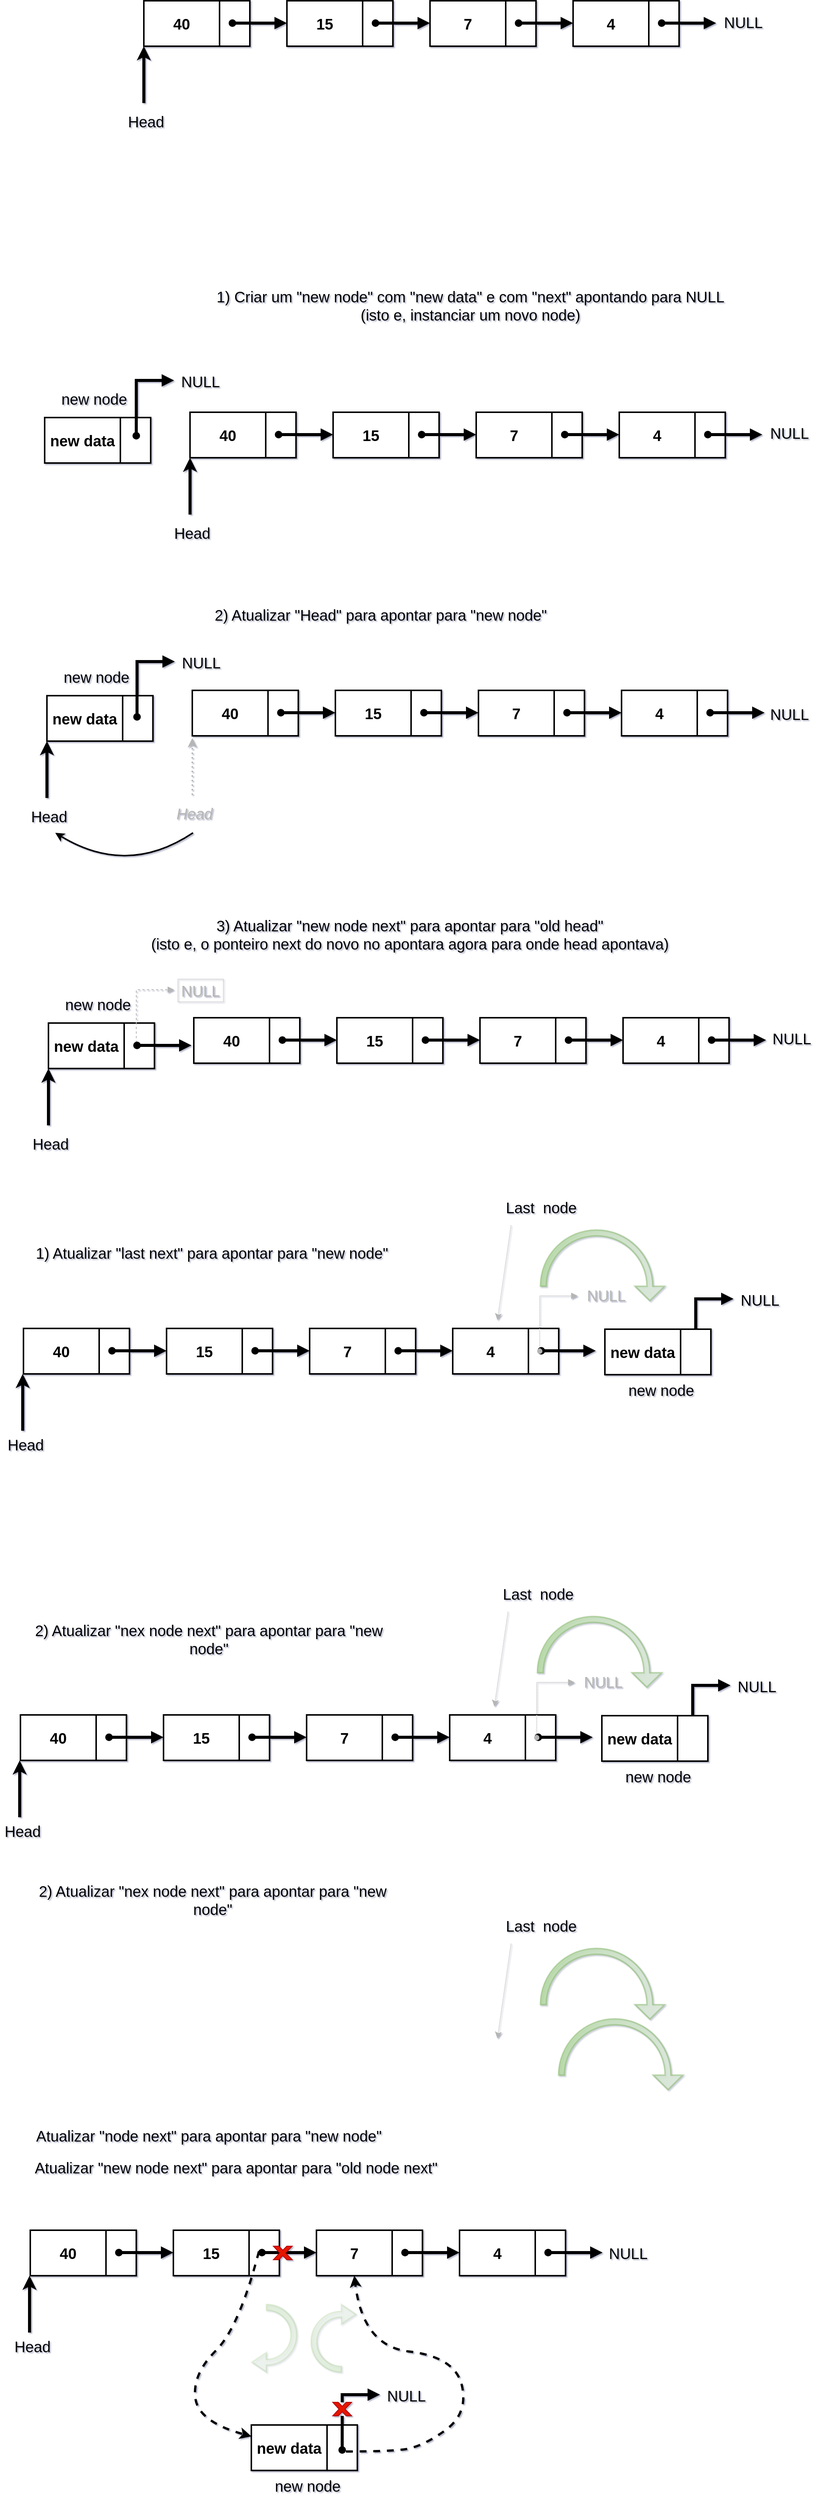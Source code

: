 <mxfile version="15.5.4" type="embed"><diagram id="-Kn3t5EciEPvUc-Hu51d" name="Page-1"><mxGraphModel dx="1991" dy="1128" grid="0" gridSize="9" guides="1" tooltips="1" connect="1" arrows="1" fold="1" page="0" pageScale="1" pageWidth="827" pageHeight="1169" background="#ffffff" math="0" shadow="1"><root><mxCell id="0"/><mxCell id="1" parent="0"/><mxCell id="31" value="" style="group" vertex="1" connectable="0" parent="1"><mxGeometry x="-16" y="-144" width="783" height="174" as="geometry"/></mxCell><mxCell id="10" value="" style="group" vertex="1" connectable="0" parent="31"><mxGeometry x="27" width="189" height="60" as="geometry"/></mxCell><mxCell id="4" value="" style="group" vertex="1" connectable="0" parent="10"><mxGeometry width="140" height="60" as="geometry"/></mxCell><mxCell id="2" value="" style="rounded=0;whiteSpace=wrap;html=1;strokeColor=#000000;fillColor=#FFFFFF;strokeWidth=2;" vertex="1" parent="4"><mxGeometry x="100" width="40" height="60" as="geometry"/></mxCell><mxCell id="3" value="&lt;font color=&quot;#000000&quot; size=&quot;1&quot;&gt;&lt;b style=&quot;font-size: 20px&quot;&gt;40&lt;/b&gt;&lt;/font&gt;" style="rounded=0;whiteSpace=wrap;html=1;fillColor=#FFFFFF;strokeColor=#000000;strokeWidth=2;" vertex="1" parent="4"><mxGeometry width="100" height="60" as="geometry"/></mxCell><mxCell id="9" value="" style="endArrow=block;html=1;rounded=0;strokeColor=#000000;strokeWidth=4;startArrow=oval;startFill=1;endFill=1;" edge="1" parent="10"><mxGeometry width="50" height="50" relative="1" as="geometry"><mxPoint x="117" y="29.5" as="sourcePoint"/><mxPoint x="189" y="29.5" as="targetPoint"/></mxGeometry></mxCell><mxCell id="11" value="" style="group" vertex="1" connectable="0" parent="31"><mxGeometry x="216" width="189" height="60" as="geometry"/></mxCell><mxCell id="12" value="" style="group" vertex="1" connectable="0" parent="11"><mxGeometry width="140" height="60" as="geometry"/></mxCell><mxCell id="13" value="" style="rounded=0;whiteSpace=wrap;html=1;strokeColor=#000000;fillColor=#FFFFFF;strokeWidth=2;" vertex="1" parent="12"><mxGeometry x="100" width="40" height="60" as="geometry"/></mxCell><mxCell id="14" value="&lt;font color=&quot;#000000&quot; size=&quot;1&quot;&gt;&lt;b style=&quot;font-size: 20px&quot;&gt;15&lt;/b&gt;&lt;/font&gt;" style="rounded=0;whiteSpace=wrap;html=1;fillColor=#FFFFFF;strokeColor=#000000;strokeWidth=2;" vertex="1" parent="12"><mxGeometry width="100" height="60" as="geometry"/></mxCell><mxCell id="15" value="" style="endArrow=block;html=1;rounded=0;strokeColor=#000000;strokeWidth=4;startArrow=oval;startFill=1;endFill=1;" edge="1" parent="11"><mxGeometry width="50" height="50" relative="1" as="geometry"><mxPoint x="117" y="29.5" as="sourcePoint"/><mxPoint x="189" y="29.5" as="targetPoint"/></mxGeometry></mxCell><mxCell id="16" value="" style="group" vertex="1" connectable="0" parent="31"><mxGeometry x="405" width="189" height="60" as="geometry"/></mxCell><mxCell id="17" value="" style="group" vertex="1" connectable="0" parent="16"><mxGeometry width="140" height="60" as="geometry"/></mxCell><mxCell id="18" value="" style="rounded=0;whiteSpace=wrap;html=1;strokeColor=#000000;fillColor=#FFFFFF;strokeWidth=2;" vertex="1" parent="17"><mxGeometry x="100" width="40" height="60" as="geometry"/></mxCell><mxCell id="19" value="&lt;font color=&quot;#000000&quot; size=&quot;1&quot;&gt;&lt;b style=&quot;font-size: 20px&quot;&gt;7&lt;/b&gt;&lt;/font&gt;" style="rounded=0;whiteSpace=wrap;html=1;fillColor=#FFFFFF;strokeColor=#000000;strokeWidth=2;" vertex="1" parent="17"><mxGeometry width="100" height="60" as="geometry"/></mxCell><mxCell id="20" value="" style="endArrow=block;html=1;rounded=0;strokeColor=#000000;strokeWidth=4;startArrow=oval;startFill=1;endFill=1;" edge="1" parent="16"><mxGeometry width="50" height="50" relative="1" as="geometry"><mxPoint x="117" y="29.5" as="sourcePoint"/><mxPoint x="189" y="29.5" as="targetPoint"/></mxGeometry></mxCell><mxCell id="21" value="" style="group" vertex="1" connectable="0" parent="31"><mxGeometry x="594" width="189" height="60" as="geometry"/></mxCell><mxCell id="22" value="" style="group" vertex="1" connectable="0" parent="21"><mxGeometry width="140" height="60" as="geometry"/></mxCell><mxCell id="23" value="" style="rounded=0;whiteSpace=wrap;html=1;strokeColor=#000000;fillColor=#FFFFFF;strokeWidth=2;" vertex="1" parent="22"><mxGeometry x="100" width="40" height="60" as="geometry"/></mxCell><mxCell id="24" value="&lt;font color=&quot;#000000&quot; size=&quot;1&quot;&gt;&lt;b style=&quot;font-size: 20px&quot;&gt;4&lt;/b&gt;&lt;/font&gt;" style="rounded=0;whiteSpace=wrap;html=1;fillColor=#FFFFFF;strokeColor=#000000;strokeWidth=2;" vertex="1" parent="22"><mxGeometry width="100" height="60" as="geometry"/></mxCell><mxCell id="25" value="" style="endArrow=block;html=1;rounded=0;strokeColor=#000000;strokeWidth=4;startArrow=oval;startFill=1;endFill=1;" edge="1" parent="21"><mxGeometry width="50" height="50" relative="1" as="geometry"><mxPoint x="117" y="29.5" as="sourcePoint"/><mxPoint x="189" y="29.5" as="targetPoint"/></mxGeometry></mxCell><mxCell id="26" value="" style="endArrow=classic;html=1;rounded=0;fontSize=20;fontColor=#000000;strokeColor=#000000;strokeWidth=4;" edge="1" parent="31"><mxGeometry width="50" height="50" relative="1" as="geometry"><mxPoint x="27" y="135" as="sourcePoint"/><mxPoint x="27" y="60" as="targetPoint"/></mxGeometry></mxCell><mxCell id="27" value="Head" style="text;html=1;strokeColor=none;fillColor=none;align=center;verticalAlign=middle;whiteSpace=wrap;rounded=0;fontSize=20;fontColor=#000000;" vertex="1" parent="31"><mxGeometry y="144" width="60" height="30" as="geometry"/></mxCell><mxCell id="71" value="" style="group" vertex="1" connectable="0" parent="1"><mxGeometry x="-120" y="366" width="948" height="207" as="geometry"/></mxCell><mxCell id="33" value="" style="group" vertex="1" connectable="0" parent="71"><mxGeometry x="165" y="33" width="783" height="174" as="geometry"/></mxCell><mxCell id="34" value="" style="group" vertex="1" connectable="0" parent="33"><mxGeometry x="27" width="189" height="60" as="geometry"/></mxCell><mxCell id="35" value="" style="group" vertex="1" connectable="0" parent="34"><mxGeometry width="140" height="60" as="geometry"/></mxCell><mxCell id="36" value="" style="rounded=0;whiteSpace=wrap;html=1;strokeColor=#000000;fillColor=#FFFFFF;strokeWidth=2;" vertex="1" parent="35"><mxGeometry x="100" width="40" height="60" as="geometry"/></mxCell><mxCell id="37" value="&lt;font color=&quot;#000000&quot; size=&quot;1&quot;&gt;&lt;b style=&quot;font-size: 20px&quot;&gt;40&lt;/b&gt;&lt;/font&gt;" style="rounded=0;whiteSpace=wrap;html=1;fillColor=#FFFFFF;strokeColor=#000000;strokeWidth=2;" vertex="1" parent="35"><mxGeometry width="100" height="60" as="geometry"/></mxCell><mxCell id="38" value="" style="endArrow=block;html=1;rounded=0;strokeColor=#000000;strokeWidth=4;startArrow=oval;startFill=1;endFill=1;" edge="1" parent="34"><mxGeometry width="50" height="50" relative="1" as="geometry"><mxPoint x="117" y="29.5" as="sourcePoint"/><mxPoint x="189" y="29.5" as="targetPoint"/></mxGeometry></mxCell><mxCell id="39" value="" style="group" vertex="1" connectable="0" parent="33"><mxGeometry x="216" width="189" height="60" as="geometry"/></mxCell><mxCell id="40" value="" style="group" vertex="1" connectable="0" parent="39"><mxGeometry width="140" height="60" as="geometry"/></mxCell><mxCell id="41" value="" style="rounded=0;whiteSpace=wrap;html=1;strokeColor=#000000;fillColor=#FFFFFF;strokeWidth=2;" vertex="1" parent="40"><mxGeometry x="100" width="40" height="60" as="geometry"/></mxCell><mxCell id="42" value="&lt;font color=&quot;#000000&quot; size=&quot;1&quot;&gt;&lt;b style=&quot;font-size: 20px&quot;&gt;15&lt;/b&gt;&lt;/font&gt;" style="rounded=0;whiteSpace=wrap;html=1;fillColor=#FFFFFF;strokeColor=#000000;strokeWidth=2;" vertex="1" parent="40"><mxGeometry width="100" height="60" as="geometry"/></mxCell><mxCell id="43" value="" style="endArrow=block;html=1;rounded=0;strokeColor=#000000;strokeWidth=4;startArrow=oval;startFill=1;endFill=1;" edge="1" parent="39"><mxGeometry width="50" height="50" relative="1" as="geometry"><mxPoint x="117" y="29.5" as="sourcePoint"/><mxPoint x="189" y="29.5" as="targetPoint"/></mxGeometry></mxCell><mxCell id="44" value="" style="group" vertex="1" connectable="0" parent="33"><mxGeometry x="405" width="189" height="60" as="geometry"/></mxCell><mxCell id="45" value="" style="group" vertex="1" connectable="0" parent="44"><mxGeometry width="140" height="60" as="geometry"/></mxCell><mxCell id="46" value="" style="rounded=0;whiteSpace=wrap;html=1;strokeColor=#000000;fillColor=#FFFFFF;strokeWidth=2;" vertex="1" parent="45"><mxGeometry x="100" width="40" height="60" as="geometry"/></mxCell><mxCell id="47" value="&lt;font color=&quot;#000000&quot; size=&quot;1&quot;&gt;&lt;b style=&quot;font-size: 20px&quot;&gt;7&lt;/b&gt;&lt;/font&gt;" style="rounded=0;whiteSpace=wrap;html=1;fillColor=#FFFFFF;strokeColor=#000000;strokeWidth=2;" vertex="1" parent="45"><mxGeometry width="100" height="60" as="geometry"/></mxCell><mxCell id="48" value="" style="endArrow=block;html=1;rounded=0;strokeColor=#000000;strokeWidth=4;startArrow=oval;startFill=1;endFill=1;" edge="1" parent="44"><mxGeometry width="50" height="50" relative="1" as="geometry"><mxPoint x="117" y="29.5" as="sourcePoint"/><mxPoint x="189" y="29.5" as="targetPoint"/></mxGeometry></mxCell><mxCell id="49" value="" style="group" vertex="1" connectable="0" parent="33"><mxGeometry x="594" width="189" height="60" as="geometry"/></mxCell><mxCell id="50" value="" style="group" vertex="1" connectable="0" parent="49"><mxGeometry width="140" height="60" as="geometry"/></mxCell><mxCell id="51" value="" style="rounded=0;whiteSpace=wrap;html=1;strokeColor=#000000;fillColor=#FFFFFF;strokeWidth=2;" vertex="1" parent="50"><mxGeometry x="100" width="40" height="60" as="geometry"/></mxCell><mxCell id="52" value="&lt;font color=&quot;#000000&quot; size=&quot;1&quot;&gt;&lt;b style=&quot;font-size: 20px&quot;&gt;4&lt;/b&gt;&lt;/font&gt;" style="rounded=0;whiteSpace=wrap;html=1;fillColor=#FFFFFF;strokeColor=#000000;strokeWidth=2;" vertex="1" parent="50"><mxGeometry width="100" height="60" as="geometry"/></mxCell><mxCell id="53" value="" style="endArrow=block;html=1;rounded=0;strokeColor=#000000;strokeWidth=4;startArrow=oval;startFill=1;endFill=1;" edge="1" parent="49"><mxGeometry width="50" height="50" relative="1" as="geometry"><mxPoint x="117" y="29.5" as="sourcePoint"/><mxPoint x="189" y="29.5" as="targetPoint"/></mxGeometry></mxCell><mxCell id="54" value="" style="endArrow=classic;html=1;rounded=0;fontSize=20;fontColor=#000000;strokeColor=#000000;strokeWidth=4;" edge="1" parent="33"><mxGeometry width="50" height="50" relative="1" as="geometry"><mxPoint x="27" y="135" as="sourcePoint"/><mxPoint x="27" y="60" as="targetPoint"/></mxGeometry></mxCell><mxCell id="55" value="Head" style="text;html=1;strokeColor=none;fillColor=none;align=center;verticalAlign=middle;whiteSpace=wrap;rounded=0;fontSize=20;fontColor=#000000;" vertex="1" parent="33"><mxGeometry y="144" width="60" height="30" as="geometry"/></mxCell><mxCell id="62" value="" style="group" vertex="1" connectable="0" parent="71"><mxGeometry y="40" width="189" height="60" as="geometry"/></mxCell><mxCell id="63" value="" style="group" vertex="1" connectable="0" parent="62"><mxGeometry width="140" height="60" as="geometry"/></mxCell><mxCell id="64" value="" style="rounded=0;whiteSpace=wrap;html=1;strokeColor=#000000;fillColor=#FFFFFF;strokeWidth=2;" vertex="1" parent="63"><mxGeometry x="100" width="40" height="60" as="geometry"/></mxCell><mxCell id="65" value="&lt;font color=&quot;#000000&quot;&gt;&lt;span style=&quot;font-size: 20px&quot;&gt;&lt;b&gt;new data&lt;/b&gt;&lt;/span&gt;&lt;/font&gt;" style="rounded=0;whiteSpace=wrap;html=1;fillColor=#FFFFFF;strokeColor=#000000;strokeWidth=2;" vertex="1" parent="63"><mxGeometry width="100" height="60" as="geometry"/></mxCell><mxCell id="70" value="new node" style="text;html=1;strokeColor=none;fillColor=none;align=center;verticalAlign=middle;whiteSpace=wrap;rounded=0;fontSize=20;fontColor=#000000;" vertex="1" parent="71"><mxGeometry x="12" width="107" height="30" as="geometry"/></mxCell><mxCell id="155" value="" style="endArrow=block;startArrow=oval;html=1;rounded=0;fontSize=20;fontColor=#B5B5B5;strokeColor=#000000;strokeWidth=4;startFill=1;endFill=1;" edge="1" parent="71"><mxGeometry width="50" height="50" relative="1" as="geometry"><mxPoint x="121" y="64" as="sourcePoint"/><mxPoint x="171" y="-9" as="targetPoint"/><Array as="points"><mxPoint x="121" y="-9"/><mxPoint x="141" y="-9"/></Array></mxGeometry></mxCell><mxCell id="105" value="3) Atualizar &quot;new node next&quot; para apontar para &quot;old head&quot;&lt;br&gt;(isto e, o ponteiro next do novo no apontara agora para onde head apontava)" style="text;html=1;strokeColor=none;fillColor=none;align=center;verticalAlign=middle;whiteSpace=wrap;rounded=0;fontSize=20;fontColor=#000000;" vertex="1" parent="1"><mxGeometry x="6" y="1073" width="713" height="30" as="geometry"/></mxCell><mxCell id="118" value="" style="group" vertex="1" connectable="0" parent="1"><mxGeometry x="-115" y="1165" width="948" height="214" as="geometry"/></mxCell><mxCell id="119" value="" style="group" vertex="1" connectable="0" parent="118"><mxGeometry x="165" y="33" width="783" height="174" as="geometry"/></mxCell><mxCell id="120" value="" style="group" vertex="1" connectable="0" parent="119"><mxGeometry x="27" width="189" height="60" as="geometry"/></mxCell><mxCell id="121" value="" style="group" vertex="1" connectable="0" parent="120"><mxGeometry width="140" height="60" as="geometry"/></mxCell><mxCell id="122" value="" style="rounded=0;whiteSpace=wrap;html=1;strokeColor=#000000;fillColor=#FFFFFF;strokeWidth=2;" vertex="1" parent="121"><mxGeometry x="100" width="40" height="60" as="geometry"/></mxCell><mxCell id="123" value="&lt;font color=&quot;#000000&quot; size=&quot;1&quot;&gt;&lt;b style=&quot;font-size: 20px&quot;&gt;40&lt;/b&gt;&lt;/font&gt;" style="rounded=0;whiteSpace=wrap;html=1;fillColor=#FFFFFF;strokeColor=#000000;strokeWidth=2;" vertex="1" parent="121"><mxGeometry width="100" height="60" as="geometry"/></mxCell><mxCell id="124" value="" style="endArrow=block;html=1;rounded=0;strokeColor=#000000;strokeWidth=4;startArrow=oval;startFill=1;endFill=1;" edge="1" parent="120"><mxGeometry width="50" height="50" relative="1" as="geometry"><mxPoint x="117" y="29.5" as="sourcePoint"/><mxPoint x="189" y="29.5" as="targetPoint"/></mxGeometry></mxCell><mxCell id="125" value="" style="group" vertex="1" connectable="0" parent="119"><mxGeometry x="216" width="189" height="60" as="geometry"/></mxCell><mxCell id="126" value="" style="group" vertex="1" connectable="0" parent="125"><mxGeometry width="140" height="60" as="geometry"/></mxCell><mxCell id="127" value="" style="rounded=0;whiteSpace=wrap;html=1;strokeColor=#000000;fillColor=#FFFFFF;strokeWidth=2;" vertex="1" parent="126"><mxGeometry x="100" width="40" height="60" as="geometry"/></mxCell><mxCell id="128" value="&lt;font color=&quot;#000000&quot; size=&quot;1&quot;&gt;&lt;b style=&quot;font-size: 20px&quot;&gt;15&lt;/b&gt;&lt;/font&gt;" style="rounded=0;whiteSpace=wrap;html=1;fillColor=#FFFFFF;strokeColor=#000000;strokeWidth=2;" vertex="1" parent="126"><mxGeometry width="100" height="60" as="geometry"/></mxCell><mxCell id="129" value="" style="endArrow=block;html=1;rounded=0;strokeColor=#000000;strokeWidth=4;startArrow=oval;startFill=1;endFill=1;" edge="1" parent="125"><mxGeometry width="50" height="50" relative="1" as="geometry"><mxPoint x="117" y="29.5" as="sourcePoint"/><mxPoint x="189" y="29.5" as="targetPoint"/></mxGeometry></mxCell><mxCell id="130" value="" style="group" vertex="1" connectable="0" parent="119"><mxGeometry x="405" width="189" height="60" as="geometry"/></mxCell><mxCell id="131" value="" style="group" vertex="1" connectable="0" parent="130"><mxGeometry width="140" height="60" as="geometry"/></mxCell><mxCell id="132" value="" style="rounded=0;whiteSpace=wrap;html=1;strokeColor=#000000;fillColor=#FFFFFF;strokeWidth=2;" vertex="1" parent="131"><mxGeometry x="100" width="40" height="60" as="geometry"/></mxCell><mxCell id="133" value="&lt;font color=&quot;#000000&quot; size=&quot;1&quot;&gt;&lt;b style=&quot;font-size: 20px&quot;&gt;7&lt;/b&gt;&lt;/font&gt;" style="rounded=0;whiteSpace=wrap;html=1;fillColor=#FFFFFF;strokeColor=#000000;strokeWidth=2;" vertex="1" parent="131"><mxGeometry width="100" height="60" as="geometry"/></mxCell><mxCell id="134" value="" style="endArrow=block;html=1;rounded=0;strokeColor=#000000;strokeWidth=4;startArrow=oval;startFill=1;endFill=1;" edge="1" parent="130"><mxGeometry width="50" height="50" relative="1" as="geometry"><mxPoint x="117" y="29.5" as="sourcePoint"/><mxPoint x="189" y="29.5" as="targetPoint"/></mxGeometry></mxCell><mxCell id="135" value="" style="group" vertex="1" connectable="0" parent="119"><mxGeometry x="594" width="189" height="60" as="geometry"/></mxCell><mxCell id="136" value="" style="group" vertex="1" connectable="0" parent="135"><mxGeometry width="140" height="60" as="geometry"/></mxCell><mxCell id="137" value="" style="rounded=0;whiteSpace=wrap;html=1;strokeColor=#000000;fillColor=#FFFFFF;strokeWidth=2;" vertex="1" parent="136"><mxGeometry x="100" width="40" height="60" as="geometry"/></mxCell><mxCell id="138" value="&lt;font color=&quot;#000000&quot; size=&quot;1&quot;&gt;&lt;b style=&quot;font-size: 20px&quot;&gt;4&lt;/b&gt;&lt;/font&gt;" style="rounded=0;whiteSpace=wrap;html=1;fillColor=#FFFFFF;strokeColor=#000000;strokeWidth=2;" vertex="1" parent="136"><mxGeometry width="100" height="60" as="geometry"/></mxCell><mxCell id="139" value="" style="endArrow=block;html=1;rounded=0;strokeColor=#000000;strokeWidth=4;startArrow=oval;startFill=1;endFill=1;" edge="1" parent="135"><mxGeometry width="50" height="50" relative="1" as="geometry"><mxPoint x="117" y="29.5" as="sourcePoint"/><mxPoint x="189" y="29.5" as="targetPoint"/></mxGeometry></mxCell><mxCell id="140" value="" style="group" vertex="1" connectable="0" parent="118"><mxGeometry y="40" width="189" height="60" as="geometry"/></mxCell><mxCell id="141" value="" style="group" vertex="1" connectable="0" parent="140"><mxGeometry width="140" height="60" as="geometry"/></mxCell><mxCell id="142" value="" style="rounded=0;whiteSpace=wrap;html=1;strokeColor=#000000;fillColor=#FFFFFF;strokeWidth=2;" vertex="1" parent="141"><mxGeometry x="100" width="40" height="60" as="geometry"/></mxCell><mxCell id="143" value="&lt;font color=&quot;#000000&quot;&gt;&lt;span style=&quot;font-size: 20px&quot;&gt;&lt;b&gt;new data&lt;/b&gt;&lt;/span&gt;&lt;/font&gt;" style="rounded=0;whiteSpace=wrap;html=1;fillColor=#FFFFFF;strokeColor=#000000;strokeWidth=2;" vertex="1" parent="141"><mxGeometry width="100" height="60" as="geometry"/></mxCell><mxCell id="145" value="new node" style="text;html=1;strokeColor=none;fillColor=none;align=center;verticalAlign=middle;whiteSpace=wrap;rounded=0;fontSize=20;fontColor=#000000;" vertex="1" parent="118"><mxGeometry x="12" width="107" height="30" as="geometry"/></mxCell><mxCell id="146" value="" style="endArrow=classic;html=1;rounded=0;fontSize=20;fontColor=#000000;strokeColor=#000000;strokeWidth=4;" edge="1" parent="118"><mxGeometry width="50" height="50" relative="1" as="geometry"><mxPoint y="175" as="sourcePoint"/><mxPoint y="100" as="targetPoint"/></mxGeometry></mxCell><mxCell id="147" value="Head" style="text;html=1;strokeColor=none;fillColor=none;align=center;verticalAlign=middle;whiteSpace=wrap;rounded=0;fontSize=20;fontColor=#000000;" vertex="1" parent="118"><mxGeometry x="-27" y="184" width="60" height="30" as="geometry"/></mxCell><mxCell id="165" value="NULL" style="text;html=1;strokeColor=#B5B5B5;fillColor=none;align=center;verticalAlign=middle;whiteSpace=wrap;rounded=0;shadow=0;glass=0;sketch=0;fontSize=20;fontColor=#B5B5B5;opacity=50;" vertex="1" parent="118"><mxGeometry x="171" y="-18" width="60" height="30" as="geometry"/></mxCell><mxCell id="164" value="" style="endArrow=block;startArrow=oval;html=1;rounded=0;fontSize=20;fontColor=#B5B5B5;strokeColor=#B5B5B5;strokeWidth=1;startFill=1;endFill=1;dashed=1;" edge="1" parent="118"><mxGeometry width="50" height="50" relative="1" as="geometry"><mxPoint x="116" y="69" as="sourcePoint"/><mxPoint x="166" y="-4" as="targetPoint"/><Array as="points"><mxPoint x="116" y="-4"/><mxPoint x="136" y="-4"/></Array></mxGeometry></mxCell><mxCell id="157" value="NULL" style="text;html=1;strokeColor=none;fillColor=none;align=center;verticalAlign=middle;whiteSpace=wrap;rounded=0;shadow=0;glass=0;sketch=0;fontSize=20;fontColor=#000000;opacity=50;" vertex="1" parent="1"><mxGeometry x="773" y="-131" width="60" height="30" as="geometry"/></mxCell><mxCell id="158" value="NULL" style="text;html=1;strokeColor=none;fillColor=none;align=center;verticalAlign=middle;whiteSpace=wrap;rounded=0;shadow=0;glass=0;sketch=0;fontSize=20;fontColor=#000000;opacity=50;" vertex="1" parent="1"><mxGeometry x="56" y="343" width="60" height="30" as="geometry"/></mxCell><mxCell id="162" value="NULL" style="text;html=1;strokeColor=none;fillColor=none;align=center;verticalAlign=middle;whiteSpace=wrap;rounded=0;shadow=0;glass=0;sketch=0;fontSize=20;fontColor=#000000;opacity=50;" vertex="1" parent="1"><mxGeometry x="834" y="411" width="60" height="30" as="geometry"/></mxCell><mxCell id="163" value="NULL" style="text;html=1;strokeColor=none;fillColor=none;align=center;verticalAlign=middle;whiteSpace=wrap;rounded=0;shadow=0;glass=0;sketch=0;fontSize=20;fontColor=#000000;opacity=50;" vertex="1" parent="1"><mxGeometry x="837" y="1210" width="60" height="30" as="geometry"/></mxCell><mxCell id="171" value="" style="endArrow=block;html=1;rounded=0;strokeColor=#000000;strokeWidth=4;startArrow=oval;startFill=1;endFill=1;" edge="1" parent="1"><mxGeometry width="50" height="50" relative="1" as="geometry"><mxPoint x="2" y="1234.5" as="sourcePoint"/><mxPoint x="74" y="1234.5" as="targetPoint"/></mxGeometry></mxCell><mxCell id="172" value="" style="group" vertex="1" connectable="0" parent="1"><mxGeometry x="-117" y="681" width="1011" height="331" as="geometry"/></mxCell><mxCell id="72" value="" style="group" vertex="1" connectable="0" parent="172"><mxGeometry y="52" width="948" height="214" as="geometry"/></mxCell><mxCell id="73" value="" style="group" vertex="1" connectable="0" parent="72"><mxGeometry x="165" y="33" width="783" height="174" as="geometry"/></mxCell><mxCell id="74" value="" style="group" vertex="1" connectable="0" parent="73"><mxGeometry x="27" width="189" height="60" as="geometry"/></mxCell><mxCell id="75" value="" style="group" vertex="1" connectable="0" parent="74"><mxGeometry width="140" height="60" as="geometry"/></mxCell><mxCell id="76" value="" style="rounded=0;whiteSpace=wrap;html=1;strokeColor=#000000;fillColor=#FFFFFF;strokeWidth=2;" vertex="1" parent="75"><mxGeometry x="100" width="40" height="60" as="geometry"/></mxCell><mxCell id="77" value="&lt;font color=&quot;#000000&quot; size=&quot;1&quot;&gt;&lt;b style=&quot;font-size: 20px&quot;&gt;40&lt;/b&gt;&lt;/font&gt;" style="rounded=0;whiteSpace=wrap;html=1;fillColor=#FFFFFF;strokeColor=#000000;strokeWidth=2;" vertex="1" parent="75"><mxGeometry width="100" height="60" as="geometry"/></mxCell><mxCell id="78" value="" style="endArrow=block;html=1;rounded=0;strokeColor=#000000;strokeWidth=4;startArrow=oval;startFill=1;endFill=1;" edge="1" parent="74"><mxGeometry width="50" height="50" relative="1" as="geometry"><mxPoint x="117" y="29.5" as="sourcePoint"/><mxPoint x="189" y="29.5" as="targetPoint"/></mxGeometry></mxCell><mxCell id="79" value="" style="group" vertex="1" connectable="0" parent="73"><mxGeometry x="216" width="189" height="60" as="geometry"/></mxCell><mxCell id="80" value="" style="group" vertex="1" connectable="0" parent="79"><mxGeometry width="140" height="60" as="geometry"/></mxCell><mxCell id="81" value="" style="rounded=0;whiteSpace=wrap;html=1;strokeColor=#000000;fillColor=#FFFFFF;strokeWidth=2;" vertex="1" parent="80"><mxGeometry x="100" width="40" height="60" as="geometry"/></mxCell><mxCell id="82" value="&lt;font color=&quot;#000000&quot; size=&quot;1&quot;&gt;&lt;b style=&quot;font-size: 20px&quot;&gt;15&lt;/b&gt;&lt;/font&gt;" style="rounded=0;whiteSpace=wrap;html=1;fillColor=#FFFFFF;strokeColor=#000000;strokeWidth=2;" vertex="1" parent="80"><mxGeometry width="100" height="60" as="geometry"/></mxCell><mxCell id="83" value="" style="endArrow=block;html=1;rounded=0;strokeColor=#000000;strokeWidth=4;startArrow=oval;startFill=1;endFill=1;" edge="1" parent="79"><mxGeometry width="50" height="50" relative="1" as="geometry"><mxPoint x="117" y="29.5" as="sourcePoint"/><mxPoint x="189" y="29.5" as="targetPoint"/></mxGeometry></mxCell><mxCell id="84" value="" style="group" vertex="1" connectable="0" parent="73"><mxGeometry x="405" width="189" height="60" as="geometry"/></mxCell><mxCell id="85" value="" style="group" vertex="1" connectable="0" parent="84"><mxGeometry width="140" height="60" as="geometry"/></mxCell><mxCell id="86" value="" style="rounded=0;whiteSpace=wrap;html=1;strokeColor=#000000;fillColor=#FFFFFF;strokeWidth=2;" vertex="1" parent="85"><mxGeometry x="100" width="40" height="60" as="geometry"/></mxCell><mxCell id="87" value="&lt;font color=&quot;#000000&quot; size=&quot;1&quot;&gt;&lt;b style=&quot;font-size: 20px&quot;&gt;7&lt;/b&gt;&lt;/font&gt;" style="rounded=0;whiteSpace=wrap;html=1;fillColor=#FFFFFF;strokeColor=#000000;strokeWidth=2;" vertex="1" parent="85"><mxGeometry width="100" height="60" as="geometry"/></mxCell><mxCell id="88" value="" style="endArrow=block;html=1;rounded=0;strokeColor=#000000;strokeWidth=4;startArrow=oval;startFill=1;endFill=1;" edge="1" parent="84"><mxGeometry width="50" height="50" relative="1" as="geometry"><mxPoint x="117" y="29.5" as="sourcePoint"/><mxPoint x="189" y="29.5" as="targetPoint"/></mxGeometry></mxCell><mxCell id="89" value="" style="group" vertex="1" connectable="0" parent="73"><mxGeometry x="594" width="189" height="60" as="geometry"/></mxCell><mxCell id="90" value="" style="group" vertex="1" connectable="0" parent="89"><mxGeometry width="140" height="60" as="geometry"/></mxCell><mxCell id="91" value="" style="rounded=0;whiteSpace=wrap;html=1;strokeColor=#000000;fillColor=#FFFFFF;strokeWidth=2;" vertex="1" parent="90"><mxGeometry x="100" width="40" height="60" as="geometry"/></mxCell><mxCell id="92" value="&lt;font color=&quot;#000000&quot; size=&quot;1&quot;&gt;&lt;b style=&quot;font-size: 20px&quot;&gt;4&lt;/b&gt;&lt;/font&gt;" style="rounded=0;whiteSpace=wrap;html=1;fillColor=#FFFFFF;strokeColor=#000000;strokeWidth=2;" vertex="1" parent="90"><mxGeometry width="100" height="60" as="geometry"/></mxCell><mxCell id="93" value="" style="endArrow=block;html=1;rounded=0;strokeColor=#000000;strokeWidth=4;startArrow=oval;startFill=1;endFill=1;" edge="1" parent="89"><mxGeometry width="50" height="50" relative="1" as="geometry"><mxPoint x="117" y="29.5" as="sourcePoint"/><mxPoint x="189" y="29.5" as="targetPoint"/></mxGeometry></mxCell><mxCell id="96" value="" style="group" vertex="1" connectable="0" parent="72"><mxGeometry y="40" width="189" height="60" as="geometry"/></mxCell><mxCell id="97" value="" style="group" vertex="1" connectable="0" parent="96"><mxGeometry width="140" height="60" as="geometry"/></mxCell><mxCell id="98" value="" style="rounded=0;whiteSpace=wrap;html=1;strokeColor=#000000;fillColor=#FFFFFF;strokeWidth=2;" vertex="1" parent="97"><mxGeometry x="100" width="40" height="60" as="geometry"/></mxCell><mxCell id="99" value="&lt;font color=&quot;#000000&quot;&gt;&lt;span style=&quot;font-size: 20px&quot;&gt;&lt;b&gt;new data&lt;/b&gt;&lt;/span&gt;&lt;/font&gt;" style="rounded=0;whiteSpace=wrap;html=1;fillColor=#FFFFFF;strokeColor=#000000;strokeWidth=2;" vertex="1" parent="97"><mxGeometry width="100" height="60" as="geometry"/></mxCell><mxCell id="101" value="new node" style="text;html=1;strokeColor=none;fillColor=none;align=center;verticalAlign=middle;whiteSpace=wrap;rounded=0;fontSize=20;fontColor=#000000;" vertex="1" parent="72"><mxGeometry x="12" width="107" height="30" as="geometry"/></mxCell><mxCell id="102" value="" style="endArrow=classic;html=1;rounded=0;fontSize=20;fontColor=#000000;strokeColor=#000000;strokeWidth=4;" edge="1" parent="72"><mxGeometry width="50" height="50" relative="1" as="geometry"><mxPoint y="175" as="sourcePoint"/><mxPoint y="100" as="targetPoint"/></mxGeometry></mxCell><mxCell id="103" value="Head" style="text;html=1;strokeColor=none;fillColor=none;align=center;verticalAlign=middle;whiteSpace=wrap;rounded=0;fontSize=20;fontColor=#000000;" vertex="1" parent="72"><mxGeometry x="-27" y="184" width="60" height="30" as="geometry"/></mxCell><mxCell id="160" value="" style="endArrow=block;startArrow=oval;html=1;rounded=0;fontSize=20;fontColor=#B5B5B5;strokeColor=#000000;strokeWidth=4;startFill=1;endFill=1;" edge="1" parent="72"><mxGeometry width="50" height="50" relative="1" as="geometry"><mxPoint x="119" y="68" as="sourcePoint"/><mxPoint x="169" y="-5" as="targetPoint"/><Array as="points"><mxPoint x="119" y="-5"/><mxPoint x="139" y="-5"/></Array></mxGeometry></mxCell><mxCell id="161" value="NULL" style="text;html=1;strokeColor=none;fillColor=none;align=center;verticalAlign=middle;whiteSpace=wrap;rounded=0;shadow=0;glass=0;sketch=0;fontSize=20;fontColor=#000000;opacity=50;" vertex="1" parent="72"><mxGeometry x="174" y="-19" width="60" height="30" as="geometry"/></mxCell><mxCell id="113" value="" style="group;sketch=0;shadow=0;glass=0;opacity=50;fontStyle=0" vertex="1" connectable="0" parent="172"><mxGeometry x="165" y="148" width="60" height="114" as="geometry"/></mxCell><mxCell id="111" value="" style="endArrow=classic;html=1;rounded=0;fontSize=20;fontColor=#B5B5B5;strokeColor=#B5B5B5;strokeWidth=2;dashed=1;dashPattern=1 2;" edge="1" parent="113"><mxGeometry width="50" height="50" relative="1" as="geometry"><mxPoint x="27" y="75" as="sourcePoint"/><mxPoint x="27" as="targetPoint"/></mxGeometry></mxCell><mxCell id="112" value="&lt;i&gt;&lt;font&gt;Head&lt;/font&gt;&lt;/i&gt;" style="text;html=1;strokeColor=none;fillColor=none;align=center;verticalAlign=middle;whiteSpace=wrap;rounded=0;fontSize=20;fontColor=#B5B5B5;sketch=1;" vertex="1" parent="113"><mxGeometry y="84" width="60" height="30" as="geometry"/></mxCell><mxCell id="117" value="" style="curved=1;endArrow=classic;html=1;rounded=0;fontSize=20;fontColor=#B5B5B5;strokeColor=#000000;strokeWidth=2;entryX=0.633;entryY=1.233;entryDx=0;entryDy=0;entryPerimeter=0;" edge="1" parent="172" target="103"><mxGeometry width="50" height="50" relative="1" as="geometry"><mxPoint x="193" y="273" as="sourcePoint"/><mxPoint x="143" y="323" as="targetPoint"/><Array as="points"><mxPoint x="106" y="331"/></Array></mxGeometry></mxCell><mxCell id="159" value="NULL" style="text;html=1;strokeColor=none;fillColor=none;align=center;verticalAlign=middle;whiteSpace=wrap;rounded=0;shadow=0;glass=0;sketch=0;fontSize=20;fontColor=#000000;opacity=50;" vertex="1" parent="172"><mxGeometry x="951" y="101" width="60" height="30" as="geometry"/></mxCell><mxCell id="173" value="1) Criar um &quot;new node&quot; com &quot;new data&quot; e com &quot;next&quot; apontando para NULL&lt;br&gt;(isto e, instanciar um novo node)" style="text;html=1;strokeColor=none;fillColor=none;align=center;verticalAlign=middle;whiteSpace=wrap;rounded=0;fontSize=20;fontColor=#000000;" vertex="1" parent="1"><mxGeometry x="68" y="224" width="749" height="67" as="geometry"/></mxCell><mxCell id="104" value="2) Atualizar &quot;Head&quot; para apontar para &quot;new node&quot;" style="text;html=1;strokeColor=none;fillColor=none;align=center;verticalAlign=middle;whiteSpace=wrap;rounded=0;fontSize=20;fontColor=#000000;" vertex="1" parent="1"><mxGeometry x="67" y="651" width="514" height="30" as="geometry"/></mxCell><mxCell id="259" value="" style="group" vertex="1" connectable="0" parent="1"><mxGeometry x="-175" y="1433" width="1030" height="349" as="geometry"/></mxCell><mxCell id="245" value="1) Atualizar &quot;last next&quot; para apontar para &quot;new node&quot;" style="text;html=1;strokeColor=none;fillColor=none;align=center;verticalAlign=middle;whiteSpace=wrap;rounded=0;fontSize=20;fontColor=#000000;" vertex="1" parent="259"><mxGeometry x="19" y="60" width="514" height="30" as="geometry"/></mxCell><mxCell id="238" value="" style="endArrow=block;startArrow=oval;html=1;rounded=0;fontSize=20;fontColor=#B5B5B5;strokeColor=#000000;strokeWidth=4;startFill=1;endFill=1;" edge="1" parent="259"><mxGeometry width="50" height="50" relative="1" as="geometry"><mxPoint x="915" y="209" as="sourcePoint"/><mxPoint x="965" y="136" as="targetPoint"/><Array as="points"><mxPoint x="915" y="136"/><mxPoint x="935" y="136"/></Array></mxGeometry></mxCell><mxCell id="239" value="NULL" style="text;html=1;strokeColor=none;fillColor=none;align=center;verticalAlign=middle;whiteSpace=wrap;rounded=0;shadow=0;glass=0;sketch=0;fontSize=20;fontColor=#000000;opacity=50;" vertex="1" parent="259"><mxGeometry x="970" y="122" width="60" height="30" as="geometry"/></mxCell><mxCell id="244" value="NULL" style="text;html=1;strokeColor=none;fillColor=none;align=center;verticalAlign=middle;whiteSpace=wrap;rounded=0;shadow=0;glass=0;sketch=0;fontSize=20;fontColor=#B5B5B5;opacity=50;" vertex="1" parent="259"><mxGeometry x="767" y="116" width="60" height="30" as="geometry"/></mxCell><mxCell id="231" value="" style="group" vertex="1" connectable="0" parent="259"><mxGeometry x="795" y="176" width="189" height="60" as="geometry"/></mxCell><mxCell id="232" value="" style="group" vertex="1" connectable="0" parent="231"><mxGeometry width="140" height="60" as="geometry"/></mxCell><mxCell id="233" value="" style="rounded=0;whiteSpace=wrap;html=1;strokeColor=#000000;fillColor=#FFFFFF;strokeWidth=2;" vertex="1" parent="232"><mxGeometry x="100" width="40" height="60" as="geometry"/></mxCell><mxCell id="234" value="&lt;font color=&quot;#000000&quot;&gt;&lt;span style=&quot;font-size: 20px&quot;&gt;&lt;b&gt;new data&lt;/b&gt;&lt;/span&gt;&lt;/font&gt;" style="rounded=0;whiteSpace=wrap;html=1;fillColor=#FFFFFF;strokeColor=#000000;strokeWidth=2;" vertex="1" parent="232"><mxGeometry width="100" height="60" as="geometry"/></mxCell><mxCell id="235" value="new node" style="text;html=1;strokeColor=none;fillColor=none;align=center;verticalAlign=middle;whiteSpace=wrap;rounded=0;fontSize=20;fontColor=#000000;" vertex="1" parent="259"><mxGeometry x="816" y="240.5" width="107" height="30" as="geometry"/></mxCell><mxCell id="210" value="" style="group" vertex="1" connectable="0" parent="259"><mxGeometry y="175" width="783" height="174" as="geometry"/></mxCell><mxCell id="211" value="" style="group" vertex="1" connectable="0" parent="210"><mxGeometry x="27" width="189" height="60" as="geometry"/></mxCell><mxCell id="212" value="" style="group" vertex="1" connectable="0" parent="211"><mxGeometry width="140" height="60" as="geometry"/></mxCell><mxCell id="213" value="" style="rounded=0;whiteSpace=wrap;html=1;strokeColor=#000000;fillColor=#FFFFFF;strokeWidth=2;" vertex="1" parent="212"><mxGeometry x="100" width="40" height="60" as="geometry"/></mxCell><mxCell id="214" value="&lt;font color=&quot;#000000&quot; size=&quot;1&quot;&gt;&lt;b style=&quot;font-size: 20px&quot;&gt;40&lt;/b&gt;&lt;/font&gt;" style="rounded=0;whiteSpace=wrap;html=1;fillColor=#FFFFFF;strokeColor=#000000;strokeWidth=2;" vertex="1" parent="212"><mxGeometry width="100" height="60" as="geometry"/></mxCell><mxCell id="215" value="" style="endArrow=block;html=1;rounded=0;strokeColor=#000000;strokeWidth=4;startArrow=oval;startFill=1;endFill=1;" edge="1" parent="211"><mxGeometry width="50" height="50" relative="1" as="geometry"><mxPoint x="117" y="29.5" as="sourcePoint"/><mxPoint x="189" y="29.5" as="targetPoint"/></mxGeometry></mxCell><mxCell id="216" value="" style="group" vertex="1" connectable="0" parent="210"><mxGeometry x="216" width="189" height="60" as="geometry"/></mxCell><mxCell id="217" value="" style="group" vertex="1" connectable="0" parent="216"><mxGeometry width="140" height="60" as="geometry"/></mxCell><mxCell id="218" value="" style="rounded=0;whiteSpace=wrap;html=1;strokeColor=#000000;fillColor=#FFFFFF;strokeWidth=2;" vertex="1" parent="217"><mxGeometry x="100" width="40" height="60" as="geometry"/></mxCell><mxCell id="219" value="&lt;font color=&quot;#000000&quot; size=&quot;1&quot;&gt;&lt;b style=&quot;font-size: 20px&quot;&gt;15&lt;/b&gt;&lt;/font&gt;" style="rounded=0;whiteSpace=wrap;html=1;fillColor=#FFFFFF;strokeColor=#000000;strokeWidth=2;" vertex="1" parent="217"><mxGeometry width="100" height="60" as="geometry"/></mxCell><mxCell id="220" value="" style="endArrow=block;html=1;rounded=0;strokeColor=#000000;strokeWidth=4;startArrow=oval;startFill=1;endFill=1;" edge="1" parent="216"><mxGeometry width="50" height="50" relative="1" as="geometry"><mxPoint x="117" y="29.5" as="sourcePoint"/><mxPoint x="189" y="29.5" as="targetPoint"/></mxGeometry></mxCell><mxCell id="221" value="" style="group" vertex="1" connectable="0" parent="210"><mxGeometry x="405" width="189" height="60" as="geometry"/></mxCell><mxCell id="222" value="" style="group" vertex="1" connectable="0" parent="221"><mxGeometry width="140" height="60" as="geometry"/></mxCell><mxCell id="223" value="" style="rounded=0;whiteSpace=wrap;html=1;strokeColor=#000000;fillColor=#FFFFFF;strokeWidth=2;" vertex="1" parent="222"><mxGeometry x="100" width="40" height="60" as="geometry"/></mxCell><mxCell id="224" value="&lt;font color=&quot;#000000&quot; size=&quot;1&quot;&gt;&lt;b style=&quot;font-size: 20px&quot;&gt;7&lt;/b&gt;&lt;/font&gt;" style="rounded=0;whiteSpace=wrap;html=1;fillColor=#FFFFFF;strokeColor=#000000;strokeWidth=2;" vertex="1" parent="222"><mxGeometry width="100" height="60" as="geometry"/></mxCell><mxCell id="225" value="" style="endArrow=block;html=1;rounded=0;strokeColor=#000000;strokeWidth=4;startArrow=oval;startFill=1;endFill=1;" edge="1" parent="221"><mxGeometry width="50" height="50" relative="1" as="geometry"><mxPoint x="117" y="29.5" as="sourcePoint"/><mxPoint x="189" y="29.5" as="targetPoint"/></mxGeometry></mxCell><mxCell id="226" value="" style="group" vertex="1" connectable="0" parent="210"><mxGeometry x="594" width="189" height="60" as="geometry"/></mxCell><mxCell id="227" value="" style="group" vertex="1" connectable="0" parent="226"><mxGeometry width="140" height="60" as="geometry"/></mxCell><mxCell id="228" value="" style="rounded=0;whiteSpace=wrap;html=1;strokeColor=#000000;fillColor=#FFFFFF;strokeWidth=2;" vertex="1" parent="227"><mxGeometry x="100" width="40" height="60" as="geometry"/></mxCell><mxCell id="229" value="&lt;font color=&quot;#000000&quot; size=&quot;1&quot;&gt;&lt;b style=&quot;font-size: 20px&quot;&gt;4&lt;/b&gt;&lt;/font&gt;" style="rounded=0;whiteSpace=wrap;html=1;fillColor=#FFFFFF;strokeColor=#000000;strokeWidth=2;" vertex="1" parent="227"><mxGeometry width="100" height="60" as="geometry"/></mxCell><mxCell id="230" value="" style="endArrow=block;html=1;rounded=0;strokeColor=#000000;strokeWidth=4;startArrow=oval;startFill=1;endFill=1;" edge="1" parent="226"><mxGeometry width="50" height="50" relative="1" as="geometry"><mxPoint x="117" y="29.5" as="sourcePoint"/><mxPoint x="189" y="29.5" as="targetPoint"/></mxGeometry></mxCell><mxCell id="236" value="" style="endArrow=classic;html=1;rounded=0;fontSize=20;fontColor=#000000;strokeColor=#000000;strokeWidth=4;" edge="1" parent="210"><mxGeometry x="26" y="-40" width="50" height="50" as="geometry"><mxPoint x="26" y="135" as="sourcePoint"/><mxPoint x="26" y="60" as="targetPoint"/></mxGeometry></mxCell><mxCell id="237" value="Head" style="text;html=1;strokeColor=none;fillColor=none;align=center;verticalAlign=middle;whiteSpace=wrap;rounded=0;fontSize=20;fontColor=#000000;" vertex="1" parent="210"><mxGeometry y="138" width="60" height="30" as="geometry"/></mxCell><mxCell id="247" value="" style="endArrow=block;startArrow=oval;html=1;rounded=0;fontSize=20;fontColor=#B5B5B5;strokeColor=#B5B5B5;strokeWidth=1;startFill=1;endFill=1;labelBackgroundColor=#B5B5B5;dashed=1;dashPattern=1 1;" edge="1" parent="259"><mxGeometry x="-165" y="142" width="50" height="50" as="geometry"><mxPoint x="709" y="205" as="sourcePoint"/><mxPoint x="759" y="132" as="targetPoint"/><Array as="points"><mxPoint x="709" y="132"/><mxPoint x="729" y="132"/></Array></mxGeometry></mxCell><mxCell id="255" value="" style="endArrow=classic;html=1;rounded=0;dashed=1;dashPattern=1 1;labelBackgroundColor=#B5B5B5;fontSize=20;fontColor=#B5B5B5;strokeColor=#B5B5B5;strokeWidth=1;" edge="1" parent="259"><mxGeometry width="50" height="50" relative="1" as="geometry"><mxPoint x="671" y="39" as="sourcePoint"/><mxPoint x="653" y="164" as="targetPoint"/></mxGeometry></mxCell><mxCell id="256" value="Last&amp;nbsp; node" style="text;html=1;strokeColor=none;fillColor=none;align=center;verticalAlign=middle;whiteSpace=wrap;rounded=0;shadow=0;glass=0;sketch=0;fontSize=20;fontColor=#000000;opacity=50;" vertex="1" parent="259"><mxGeometry x="651" width="120" height="30" as="geometry"/></mxCell><mxCell id="258" value="" style="html=1;shadow=0;dashed=0;align=center;verticalAlign=middle;shape=mxgraph.arrows2.uTurnArrow;dy=3.88;arrowHead=39.13;dx2=19.18;rounded=0;glass=0;sketch=0;fontSize=20;strokeColor=#82b366;strokeWidth=2;fillColor=#d5e8d4;opacity=50;rotation=90;gradientColor=#97d077;" vertex="1" parent="259"><mxGeometry x="762" y="-7.08" width="59.84" height="164.16" as="geometry"/></mxCell><mxCell id="260" value="" style="group" vertex="1" connectable="0" parent="1"><mxGeometry x="-179" y="1943" width="1030" height="349" as="geometry"/></mxCell><mxCell id="261" value="2) Atualizar &quot;nex node next&quot; para apontar para &quot;new node&quot;" style="text;html=1;strokeColor=none;fillColor=none;align=center;verticalAlign=middle;whiteSpace=wrap;rounded=0;fontSize=20;fontColor=#000000;" vertex="1" parent="260"><mxGeometry x="19" y="60" width="514" height="30" as="geometry"/></mxCell><mxCell id="262" value="" style="endArrow=block;startArrow=oval;html=1;rounded=0;fontSize=20;fontColor=#B5B5B5;strokeColor=#000000;strokeWidth=4;startFill=1;endFill=1;" edge="1" parent="260"><mxGeometry width="50" height="50" relative="1" as="geometry"><mxPoint x="915" y="209" as="sourcePoint"/><mxPoint x="965" y="136" as="targetPoint"/><Array as="points"><mxPoint x="915" y="136"/><mxPoint x="935" y="136"/></Array></mxGeometry></mxCell><mxCell id="263" value="NULL" style="text;html=1;strokeColor=none;fillColor=none;align=center;verticalAlign=middle;whiteSpace=wrap;rounded=0;shadow=0;glass=0;sketch=0;fontSize=20;fontColor=#000000;opacity=50;" vertex="1" parent="260"><mxGeometry x="970" y="122" width="60" height="30" as="geometry"/></mxCell><mxCell id="264" value="NULL" style="text;html=1;strokeColor=none;fillColor=none;align=center;verticalAlign=middle;whiteSpace=wrap;rounded=0;shadow=0;glass=0;sketch=0;fontSize=20;fontColor=#B5B5B5;opacity=50;" vertex="1" parent="260"><mxGeometry x="767" y="116" width="60" height="30" as="geometry"/></mxCell><mxCell id="265" value="" style="group" vertex="1" connectable="0" parent="260"><mxGeometry x="795" y="176" width="189" height="60" as="geometry"/></mxCell><mxCell id="266" value="" style="group" vertex="1" connectable="0" parent="265"><mxGeometry width="140" height="60" as="geometry"/></mxCell><mxCell id="267" value="" style="rounded=0;whiteSpace=wrap;html=1;strokeColor=#000000;fillColor=#FFFFFF;strokeWidth=2;" vertex="1" parent="266"><mxGeometry x="100" width="40" height="60" as="geometry"/></mxCell><mxCell id="268" value="&lt;font color=&quot;#000000&quot;&gt;&lt;span style=&quot;font-size: 20px&quot;&gt;&lt;b&gt;new data&lt;/b&gt;&lt;/span&gt;&lt;/font&gt;" style="rounded=0;whiteSpace=wrap;html=1;fillColor=#FFFFFF;strokeColor=#000000;strokeWidth=2;" vertex="1" parent="266"><mxGeometry width="100" height="60" as="geometry"/></mxCell><mxCell id="269" value="new node" style="text;html=1;strokeColor=none;fillColor=none;align=center;verticalAlign=middle;whiteSpace=wrap;rounded=0;fontSize=20;fontColor=#000000;" vertex="1" parent="260"><mxGeometry x="816" y="240.5" width="107" height="30" as="geometry"/></mxCell><mxCell id="270" value="" style="group" vertex="1" connectable="0" parent="260"><mxGeometry y="175" width="783" height="174" as="geometry"/></mxCell><mxCell id="271" value="" style="group" vertex="1" connectable="0" parent="270"><mxGeometry x="27" width="189" height="60" as="geometry"/></mxCell><mxCell id="272" value="" style="group" vertex="1" connectable="0" parent="271"><mxGeometry width="140" height="60" as="geometry"/></mxCell><mxCell id="273" value="" style="rounded=0;whiteSpace=wrap;html=1;strokeColor=#000000;fillColor=#FFFFFF;strokeWidth=2;" vertex="1" parent="272"><mxGeometry x="100" width="40" height="60" as="geometry"/></mxCell><mxCell id="274" value="&lt;font color=&quot;#000000&quot; size=&quot;1&quot;&gt;&lt;b style=&quot;font-size: 20px&quot;&gt;40&lt;/b&gt;&lt;/font&gt;" style="rounded=0;whiteSpace=wrap;html=1;fillColor=#FFFFFF;strokeColor=#000000;strokeWidth=2;" vertex="1" parent="272"><mxGeometry width="100" height="60" as="geometry"/></mxCell><mxCell id="275" value="" style="endArrow=block;html=1;rounded=0;strokeColor=#000000;strokeWidth=4;startArrow=oval;startFill=1;endFill=1;" edge="1" parent="271"><mxGeometry width="50" height="50" relative="1" as="geometry"><mxPoint x="117" y="29.5" as="sourcePoint"/><mxPoint x="189" y="29.5" as="targetPoint"/></mxGeometry></mxCell><mxCell id="276" value="" style="group" vertex="1" connectable="0" parent="270"><mxGeometry x="216" width="189" height="60" as="geometry"/></mxCell><mxCell id="277" value="" style="group" vertex="1" connectable="0" parent="276"><mxGeometry width="140" height="60" as="geometry"/></mxCell><mxCell id="278" value="" style="rounded=0;whiteSpace=wrap;html=1;strokeColor=#000000;fillColor=#FFFFFF;strokeWidth=2;" vertex="1" parent="277"><mxGeometry x="100" width="40" height="60" as="geometry"/></mxCell><mxCell id="279" value="&lt;font color=&quot;#000000&quot; size=&quot;1&quot;&gt;&lt;b style=&quot;font-size: 20px&quot;&gt;15&lt;/b&gt;&lt;/font&gt;" style="rounded=0;whiteSpace=wrap;html=1;fillColor=#FFFFFF;strokeColor=#000000;strokeWidth=2;" vertex="1" parent="277"><mxGeometry width="100" height="60" as="geometry"/></mxCell><mxCell id="280" value="" style="endArrow=block;html=1;rounded=0;strokeColor=#000000;strokeWidth=4;startArrow=oval;startFill=1;endFill=1;" edge="1" parent="276"><mxGeometry width="50" height="50" relative="1" as="geometry"><mxPoint x="117" y="29.5" as="sourcePoint"/><mxPoint x="189" y="29.5" as="targetPoint"/></mxGeometry></mxCell><mxCell id="281" value="" style="group" vertex="1" connectable="0" parent="270"><mxGeometry x="405" width="189" height="60" as="geometry"/></mxCell><mxCell id="282" value="" style="group" vertex="1" connectable="0" parent="281"><mxGeometry width="140" height="60" as="geometry"/></mxCell><mxCell id="283" value="" style="rounded=0;whiteSpace=wrap;html=1;strokeColor=#000000;fillColor=#FFFFFF;strokeWidth=2;" vertex="1" parent="282"><mxGeometry x="100" width="40" height="60" as="geometry"/></mxCell><mxCell id="284" value="&lt;font color=&quot;#000000&quot; size=&quot;1&quot;&gt;&lt;b style=&quot;font-size: 20px&quot;&gt;7&lt;/b&gt;&lt;/font&gt;" style="rounded=0;whiteSpace=wrap;html=1;fillColor=#FFFFFF;strokeColor=#000000;strokeWidth=2;" vertex="1" parent="282"><mxGeometry width="100" height="60" as="geometry"/></mxCell><mxCell id="285" value="" style="endArrow=block;html=1;rounded=0;strokeColor=#000000;strokeWidth=4;startArrow=oval;startFill=1;endFill=1;" edge="1" parent="281"><mxGeometry width="50" height="50" relative="1" as="geometry"><mxPoint x="117" y="29.5" as="sourcePoint"/><mxPoint x="189" y="29.5" as="targetPoint"/></mxGeometry></mxCell><mxCell id="286" value="" style="group" vertex="1" connectable="0" parent="270"><mxGeometry x="594" width="189" height="60" as="geometry"/></mxCell><mxCell id="287" value="" style="group" vertex="1" connectable="0" parent="286"><mxGeometry width="140" height="60" as="geometry"/></mxCell><mxCell id="288" value="" style="rounded=0;whiteSpace=wrap;html=1;strokeColor=#000000;fillColor=#FFFFFF;strokeWidth=2;" vertex="1" parent="287"><mxGeometry x="100" width="40" height="60" as="geometry"/></mxCell><mxCell id="289" value="&lt;font color=&quot;#000000&quot; size=&quot;1&quot;&gt;&lt;b style=&quot;font-size: 20px&quot;&gt;4&lt;/b&gt;&lt;/font&gt;" style="rounded=0;whiteSpace=wrap;html=1;fillColor=#FFFFFF;strokeColor=#000000;strokeWidth=2;" vertex="1" parent="287"><mxGeometry width="100" height="60" as="geometry"/></mxCell><mxCell id="290" value="" style="endArrow=block;html=1;rounded=0;strokeColor=#000000;strokeWidth=4;startArrow=oval;startFill=1;endFill=1;" edge="1" parent="286"><mxGeometry width="50" height="50" relative="1" as="geometry"><mxPoint x="117" y="29.5" as="sourcePoint"/><mxPoint x="189" y="29.5" as="targetPoint"/></mxGeometry></mxCell><mxCell id="291" value="" style="endArrow=classic;html=1;rounded=0;fontSize=20;fontColor=#000000;strokeColor=#000000;strokeWidth=4;" edge="1" parent="270"><mxGeometry x="26" y="-40" width="50" height="50" as="geometry"><mxPoint x="26" y="135" as="sourcePoint"/><mxPoint x="26" y="60" as="targetPoint"/></mxGeometry></mxCell><mxCell id="292" value="Head" style="text;html=1;strokeColor=none;fillColor=none;align=center;verticalAlign=middle;whiteSpace=wrap;rounded=0;fontSize=20;fontColor=#000000;" vertex="1" parent="270"><mxGeometry y="138" width="60" height="30" as="geometry"/></mxCell><mxCell id="293" value="" style="endArrow=block;startArrow=oval;html=1;rounded=0;fontSize=20;fontColor=#B5B5B5;strokeColor=#B5B5B5;strokeWidth=1;startFill=1;endFill=1;labelBackgroundColor=#B5B5B5;dashed=1;dashPattern=1 1;" edge="1" parent="260"><mxGeometry x="-165" y="142" width="50" height="50" as="geometry"><mxPoint x="709" y="205" as="sourcePoint"/><mxPoint x="759" y="132" as="targetPoint"/><Array as="points"><mxPoint x="709" y="132"/><mxPoint x="729" y="132"/></Array></mxGeometry></mxCell><mxCell id="294" value="" style="endArrow=classic;html=1;rounded=0;dashed=1;dashPattern=1 1;labelBackgroundColor=#B5B5B5;fontSize=20;fontColor=#B5B5B5;strokeColor=#B5B5B5;strokeWidth=1;" edge="1" parent="260"><mxGeometry width="50" height="50" relative="1" as="geometry"><mxPoint x="671" y="39" as="sourcePoint"/><mxPoint x="653" y="164" as="targetPoint"/></mxGeometry></mxCell><mxCell id="295" value="Last&amp;nbsp; node" style="text;html=1;strokeColor=none;fillColor=none;align=center;verticalAlign=middle;whiteSpace=wrap;rounded=0;shadow=0;glass=0;sketch=0;fontSize=20;fontColor=#000000;opacity=50;" vertex="1" parent="260"><mxGeometry x="651" width="120" height="30" as="geometry"/></mxCell><mxCell id="296" value="" style="html=1;shadow=0;dashed=0;align=center;verticalAlign=middle;shape=mxgraph.arrows2.uTurnArrow;dy=3.88;arrowHead=39.13;dx2=19.18;rounded=0;glass=0;sketch=0;fontSize=20;strokeColor=#82b366;strokeWidth=2;fillColor=#d5e8d4;opacity=50;rotation=90;gradientColor=#97d077;" vertex="1" parent="260"><mxGeometry x="762" y="-7.08" width="59.84" height="164.16" as="geometry"/></mxCell><mxCell id="298" value="2) Atualizar &quot;nex node next&quot; para apontar para &quot;new node&quot;" style="text;html=1;strokeColor=none;fillColor=none;align=center;verticalAlign=middle;whiteSpace=wrap;rounded=0;fontSize=20;fontColor=#000000;" vertex="1" parent="1"><mxGeometry x="-155" y="2347" width="514" height="30" as="geometry"/></mxCell><mxCell id="331" value="" style="endArrow=classic;html=1;rounded=0;dashed=1;dashPattern=1 1;labelBackgroundColor=#B5B5B5;fontSize=20;fontColor=#B5B5B5;strokeColor=#B5B5B5;strokeWidth=1;" edge="1" parent="1"><mxGeometry x="-175" y="2381" width="50" height="50" as="geometry"><mxPoint x="496" y="2420" as="sourcePoint"/><mxPoint x="478" y="2545" as="targetPoint"/></mxGeometry></mxCell><mxCell id="332" value="Last&amp;nbsp; node" style="text;html=1;strokeColor=none;fillColor=none;align=center;verticalAlign=middle;whiteSpace=wrap;rounded=0;shadow=0;glass=0;sketch=0;fontSize=20;fontColor=#000000;opacity=50;" vertex="1" parent="1"><mxGeometry x="476" y="2381" width="120" height="30" as="geometry"/></mxCell><mxCell id="333" value="" style="html=1;shadow=0;dashed=0;align=center;verticalAlign=middle;shape=mxgraph.arrows2.uTurnArrow;dy=3.88;arrowHead=39.13;dx2=19.18;rounded=0;glass=0;sketch=0;fontSize=20;strokeColor=#82b366;strokeWidth=2;fillColor=#d5e8d4;opacity=50;rotation=90;gradientColor=#97d077;" vertex="1" parent="1"><mxGeometry x="587" y="2373.92" width="59.84" height="164.16" as="geometry"/></mxCell><mxCell id="300" value="NULL" style="text;html=1;strokeColor=none;fillColor=none;align=center;verticalAlign=middle;whiteSpace=wrap;rounded=0;shadow=0;glass=0;sketch=0;fontSize=20;fontColor=#000000;opacity=50;" vertex="1" parent="1"><mxGeometry x="328" y="3001" width="60" height="30" as="geometry"/></mxCell><mxCell id="302" value="" style="group" vertex="1" connectable="0" parent="1"><mxGeometry x="153" y="3055" width="189" height="60" as="geometry"/></mxCell><mxCell id="303" value="" style="group" vertex="1" connectable="0" parent="302"><mxGeometry width="140" height="60" as="geometry"/></mxCell><mxCell id="304" value="" style="rounded=0;whiteSpace=wrap;html=1;strokeColor=#000000;fillColor=#FFFFFF;strokeWidth=2;" vertex="1" parent="303"><mxGeometry x="100" width="40" height="60" as="geometry"/></mxCell><mxCell id="305" value="&lt;font color=&quot;#000000&quot;&gt;&lt;span style=&quot;font-size: 20px&quot;&gt;&lt;b&gt;new data&lt;/b&gt;&lt;/span&gt;&lt;/font&gt;" style="rounded=0;whiteSpace=wrap;html=1;fillColor=#FFFFFF;strokeColor=#000000;strokeWidth=2;" vertex="1" parent="303"><mxGeometry width="100" height="60" as="geometry"/></mxCell><mxCell id="306" value="new node" style="text;html=1;strokeColor=none;fillColor=none;align=center;verticalAlign=middle;whiteSpace=wrap;rounded=0;fontSize=20;fontColor=#000000;" vertex="1" parent="1"><mxGeometry x="174" y="3119.5" width="107" height="30" as="geometry"/></mxCell><mxCell id="308" value="" style="group" vertex="1" connectable="0" parent="1"><mxGeometry x="-139" y="2798" width="189" height="60" as="geometry"/></mxCell><mxCell id="309" value="" style="group" vertex="1" connectable="0" parent="308"><mxGeometry width="140" height="60" as="geometry"/></mxCell><mxCell id="310" value="" style="rounded=0;whiteSpace=wrap;html=1;strokeColor=#000000;fillColor=#FFFFFF;strokeWidth=2;" vertex="1" parent="309"><mxGeometry x="100" width="40" height="60" as="geometry"/></mxCell><mxCell id="311" value="&lt;font color=&quot;#000000&quot; size=&quot;1&quot;&gt;&lt;b style=&quot;font-size: 20px&quot;&gt;40&lt;/b&gt;&lt;/font&gt;" style="rounded=0;whiteSpace=wrap;html=1;fillColor=#FFFFFF;strokeColor=#000000;strokeWidth=2;" vertex="1" parent="309"><mxGeometry width="100" height="60" as="geometry"/></mxCell><mxCell id="312" value="" style="endArrow=block;html=1;rounded=0;strokeColor=#000000;strokeWidth=4;startArrow=oval;startFill=1;endFill=1;" edge="1" parent="308"><mxGeometry width="50" height="50" relative="1" as="geometry"><mxPoint x="117" y="29.5" as="sourcePoint"/><mxPoint x="189" y="29.5" as="targetPoint"/></mxGeometry></mxCell><mxCell id="313" value="" style="group" vertex="1" connectable="0" parent="1"><mxGeometry x="50" y="2798" width="189" height="60" as="geometry"/></mxCell><mxCell id="314" value="" style="group" vertex="1" connectable="0" parent="313"><mxGeometry width="140" height="60" as="geometry"/></mxCell><mxCell id="315" value="" style="rounded=0;whiteSpace=wrap;html=1;strokeColor=#000000;fillColor=#FFFFFF;strokeWidth=2;" vertex="1" parent="314"><mxGeometry x="100" width="40" height="60" as="geometry"/></mxCell><mxCell id="316" value="&lt;font color=&quot;#000000&quot; size=&quot;1&quot;&gt;&lt;b style=&quot;font-size: 20px&quot;&gt;15&lt;/b&gt;&lt;/font&gt;" style="rounded=0;whiteSpace=wrap;html=1;fillColor=#FFFFFF;strokeColor=#000000;strokeWidth=2;" vertex="1" parent="314"><mxGeometry width="100" height="60" as="geometry"/></mxCell><mxCell id="317" value="" style="endArrow=block;html=1;rounded=0;strokeColor=#000000;strokeWidth=4;startArrow=oval;startFill=1;endFill=1;" edge="1" parent="313"><mxGeometry width="50" height="50" relative="1" as="geometry"><mxPoint x="117" y="29.5" as="sourcePoint"/><mxPoint x="189" y="29.5" as="targetPoint"/></mxGeometry></mxCell><mxCell id="339" value="" style="verticalLabelPosition=bottom;verticalAlign=top;html=1;shape=mxgraph.basic.x;rounded=0;shadow=0;glass=0;sketch=0;fontSize=20;fontColor=#ffffff;strokeColor=#B20000;strokeWidth=1;fillColor=#e51400;" vertex="1" parent="313"><mxGeometry x="132.0" y="21" width="25.16" height="18" as="geometry"/></mxCell><mxCell id="318" value="" style="group" vertex="1" connectable="0" parent="1"><mxGeometry x="239" y="2798" width="189" height="60" as="geometry"/></mxCell><mxCell id="319" value="" style="group" vertex="1" connectable="0" parent="318"><mxGeometry width="140" height="60" as="geometry"/></mxCell><mxCell id="320" value="" style="rounded=0;whiteSpace=wrap;html=1;strokeColor=#000000;fillColor=#FFFFFF;strokeWidth=2;" vertex="1" parent="319"><mxGeometry x="100" width="40" height="60" as="geometry"/></mxCell><mxCell id="321" value="&lt;font color=&quot;#000000&quot; size=&quot;1&quot;&gt;&lt;b style=&quot;font-size: 20px&quot;&gt;7&lt;/b&gt;&lt;/font&gt;" style="rounded=0;whiteSpace=wrap;html=1;fillColor=#FFFFFF;strokeColor=#000000;strokeWidth=2;" vertex="1" parent="319"><mxGeometry width="100" height="60" as="geometry"/></mxCell><mxCell id="322" value="" style="endArrow=block;html=1;rounded=0;strokeColor=#000000;strokeWidth=4;startArrow=oval;startFill=1;endFill=1;" edge="1" parent="318"><mxGeometry width="50" height="50" relative="1" as="geometry"><mxPoint x="117" y="29.5" as="sourcePoint"/><mxPoint x="189" y="29.5" as="targetPoint"/></mxGeometry></mxCell><mxCell id="323" value="" style="group" vertex="1" connectable="0" parent="1"><mxGeometry x="428" y="2798" width="189" height="60" as="geometry"/></mxCell><mxCell id="324" value="" style="group" vertex="1" connectable="0" parent="323"><mxGeometry width="140" height="60" as="geometry"/></mxCell><mxCell id="325" value="" style="rounded=0;whiteSpace=wrap;html=1;strokeColor=#000000;fillColor=#FFFFFF;strokeWidth=2;" vertex="1" parent="324"><mxGeometry x="100" width="40" height="60" as="geometry"/></mxCell><mxCell id="326" value="&lt;font color=&quot;#000000&quot; size=&quot;1&quot;&gt;&lt;b style=&quot;font-size: 20px&quot;&gt;4&lt;/b&gt;&lt;/font&gt;" style="rounded=0;whiteSpace=wrap;html=1;fillColor=#FFFFFF;strokeColor=#000000;strokeWidth=2;" vertex="1" parent="324"><mxGeometry width="100" height="60" as="geometry"/></mxCell><mxCell id="327" value="" style="endArrow=block;html=1;rounded=0;strokeColor=#000000;strokeWidth=4;startArrow=oval;startFill=1;endFill=1;" edge="1" parent="323"><mxGeometry width="50" height="50" relative="1" as="geometry"><mxPoint x="117" y="29.5" as="sourcePoint"/><mxPoint x="189" y="29.5" as="targetPoint"/></mxGeometry></mxCell><mxCell id="328" value="" style="endArrow=classic;html=1;rounded=0;fontSize=20;fontColor=#000000;strokeColor=#000000;strokeWidth=4;" edge="1" parent="1"><mxGeometry x="-140" y="2758" width="50" height="50" as="geometry"><mxPoint x="-140" y="2933" as="sourcePoint"/><mxPoint x="-140" y="2858" as="targetPoint"/></mxGeometry></mxCell><mxCell id="329" value="Head" style="text;html=1;strokeColor=none;fillColor=none;align=center;verticalAlign=middle;whiteSpace=wrap;rounded=0;fontSize=20;fontColor=#000000;" vertex="1" parent="1"><mxGeometry x="-166" y="2936" width="60" height="30" as="geometry"/></mxCell><mxCell id="334" value="" style="curved=1;endArrow=classic;html=1;rounded=0;labelBackgroundColor=#B5B5B5;fontSize=20;fontColor=#000000;strokeColor=#000000;strokeWidth=3;entryX=0;entryY=0.25;entryDx=0;entryDy=0;dashed=1;" edge="1" parent="1" target="305"><mxGeometry width="50" height="50" relative="1" as="geometry"><mxPoint x="163" y="2826" as="sourcePoint"/><mxPoint x="23" y="3038" as="targetPoint"/><Array as="points"><mxPoint x="137" y="2926"/><mxPoint x="75" y="2988"/><mxPoint x="83" y="3051"/></Array></mxGeometry></mxCell><mxCell id="299" value="" style="endArrow=block;startArrow=none;html=1;rounded=0;fontSize=20;fontColor=#B5B5B5;strokeColor=#000000;strokeWidth=4;startFill=1;endFill=1;" edge="1" parent="1" source="340"><mxGeometry x="-642" y="2879" width="50" height="50" as="geometry"><mxPoint x="273" y="3088" as="sourcePoint"/><mxPoint x="323" y="3015" as="targetPoint"/><Array as="points"><mxPoint x="273" y="3015"/><mxPoint x="293" y="3015"/></Array></mxGeometry></mxCell><mxCell id="337" value="" style="curved=1;endArrow=classic;html=1;rounded=0;labelBackgroundColor=#B5B5B5;fontSize=20;fontColor=#000000;strokeColor=#000000;strokeWidth=3;entryX=0.5;entryY=1;entryDx=0;entryDy=0;dashed=1;" edge="1" parent="1" target="321"><mxGeometry width="50" height="50" relative="1" as="geometry"><mxPoint x="278" y="3090" as="sourcePoint"/><mxPoint x="328" y="3040" as="targetPoint"/><Array as="points"><mxPoint x="328" y="3090"/><mxPoint x="377" y="3085"/><mxPoint x="440" y="3040"/><mxPoint x="422" y="2965"/><mxPoint x="300" y="2951"/></Array></mxGeometry></mxCell><mxCell id="341" value="" style="endArrow=none;startArrow=oval;html=1;rounded=0;fontSize=20;fontColor=#B5B5B5;strokeColor=#000000;strokeWidth=4;startFill=1;endFill=1;" edge="1" parent="1" target="340"><mxGeometry x="-642" y="2879" width="50" height="50" as="geometry"><mxPoint x="273" y="3088" as="sourcePoint"/><mxPoint x="323" y="3015" as="targetPoint"/><Array as="points"/></mxGeometry></mxCell><mxCell id="340" value="" style="verticalLabelPosition=bottom;verticalAlign=top;html=1;shape=mxgraph.basic.x;rounded=0;shadow=0;glass=0;sketch=0;fontSize=20;fontColor=#ffffff;strokeColor=#B20000;strokeWidth=1;fillColor=#e51400;" vertex="1" parent="1"><mxGeometry x="260.42" y="3025" width="25.16" height="18" as="geometry"/></mxCell><mxCell id="342" value="NULL" style="text;html=1;strokeColor=none;fillColor=none;align=center;verticalAlign=middle;whiteSpace=wrap;rounded=0;shadow=0;glass=0;sketch=0;fontSize=20;fontColor=#000000;opacity=50;" vertex="1" parent="1"><mxGeometry x="621" y="2813" width="60" height="30" as="geometry"/></mxCell><mxCell id="343" value="" style="html=1;shadow=0;dashed=0;align=center;verticalAlign=middle;shape=mxgraph.arrows2.uTurnArrow;dy=3.88;arrowHead=39.13;dx2=19.18;rounded=0;glass=0;sketch=0;fontSize=20;strokeColor=#82b366;strokeWidth=2;fillColor=#d5e8d4;opacity=50;rotation=90;gradientColor=#97d077;" vertex="1" parent="1"><mxGeometry x="611" y="2467" width="59.84" height="164.16" as="geometry"/></mxCell><mxCell id="345" value="" style="html=1;shadow=0;dashed=0;align=center;verticalAlign=middle;shape=mxgraph.arrows2.uTurnArrow;dy=3.88;arrowHead=25.79;dx2=19.18;rounded=0;glass=0;sketch=0;fontSize=20;strokeColor=#82b366;strokeWidth=2;fillColor=#d5e8d4;opacity=20;rotation=-180;gradientColor=#97d077;" vertex="1" parent="1"><mxGeometry x="190" y="2896" width="23" height="89.16" as="geometry"/></mxCell><mxCell id="346" value="" style="html=1;shadow=0;dashed=0;align=center;verticalAlign=middle;shape=mxgraph.arrows2.uTurnArrow;dy=3.88;arrowHead=25.79;dx2=19.18;rounded=0;glass=0;sketch=0;fontSize=20;strokeColor=#82b366;strokeWidth=2;fillColor=#d5e8d4;opacity=20;rotation=-180;gradientColor=#97d077;flipH=1;flipV=1;" vertex="1" parent="1"><mxGeometry x="232" y="2896.16" width="23" height="89.16" as="geometry"/></mxCell><mxCell id="347" value="Atualizar &quot;node next&quot; para apontar para &quot;new node&quot;" style="text;html=1;strokeColor=none;fillColor=none;align=center;verticalAlign=middle;whiteSpace=wrap;rounded=0;fontSize=20;fontColor=#000000;" vertex="1" parent="1"><mxGeometry x="-160" y="2658" width="514" height="30" as="geometry"/></mxCell><mxCell id="348" value="Atualizar &quot;new node next&quot; para apontar para &quot;old node next&quot;" style="text;html=1;strokeColor=none;fillColor=none;align=center;verticalAlign=middle;whiteSpace=wrap;rounded=0;fontSize=20;fontColor=#000000;" vertex="1" parent="1"><mxGeometry x="-160" y="2700" width="586" height="30" as="geometry"/></mxCell></root></mxGraphModel></diagram></mxfile>